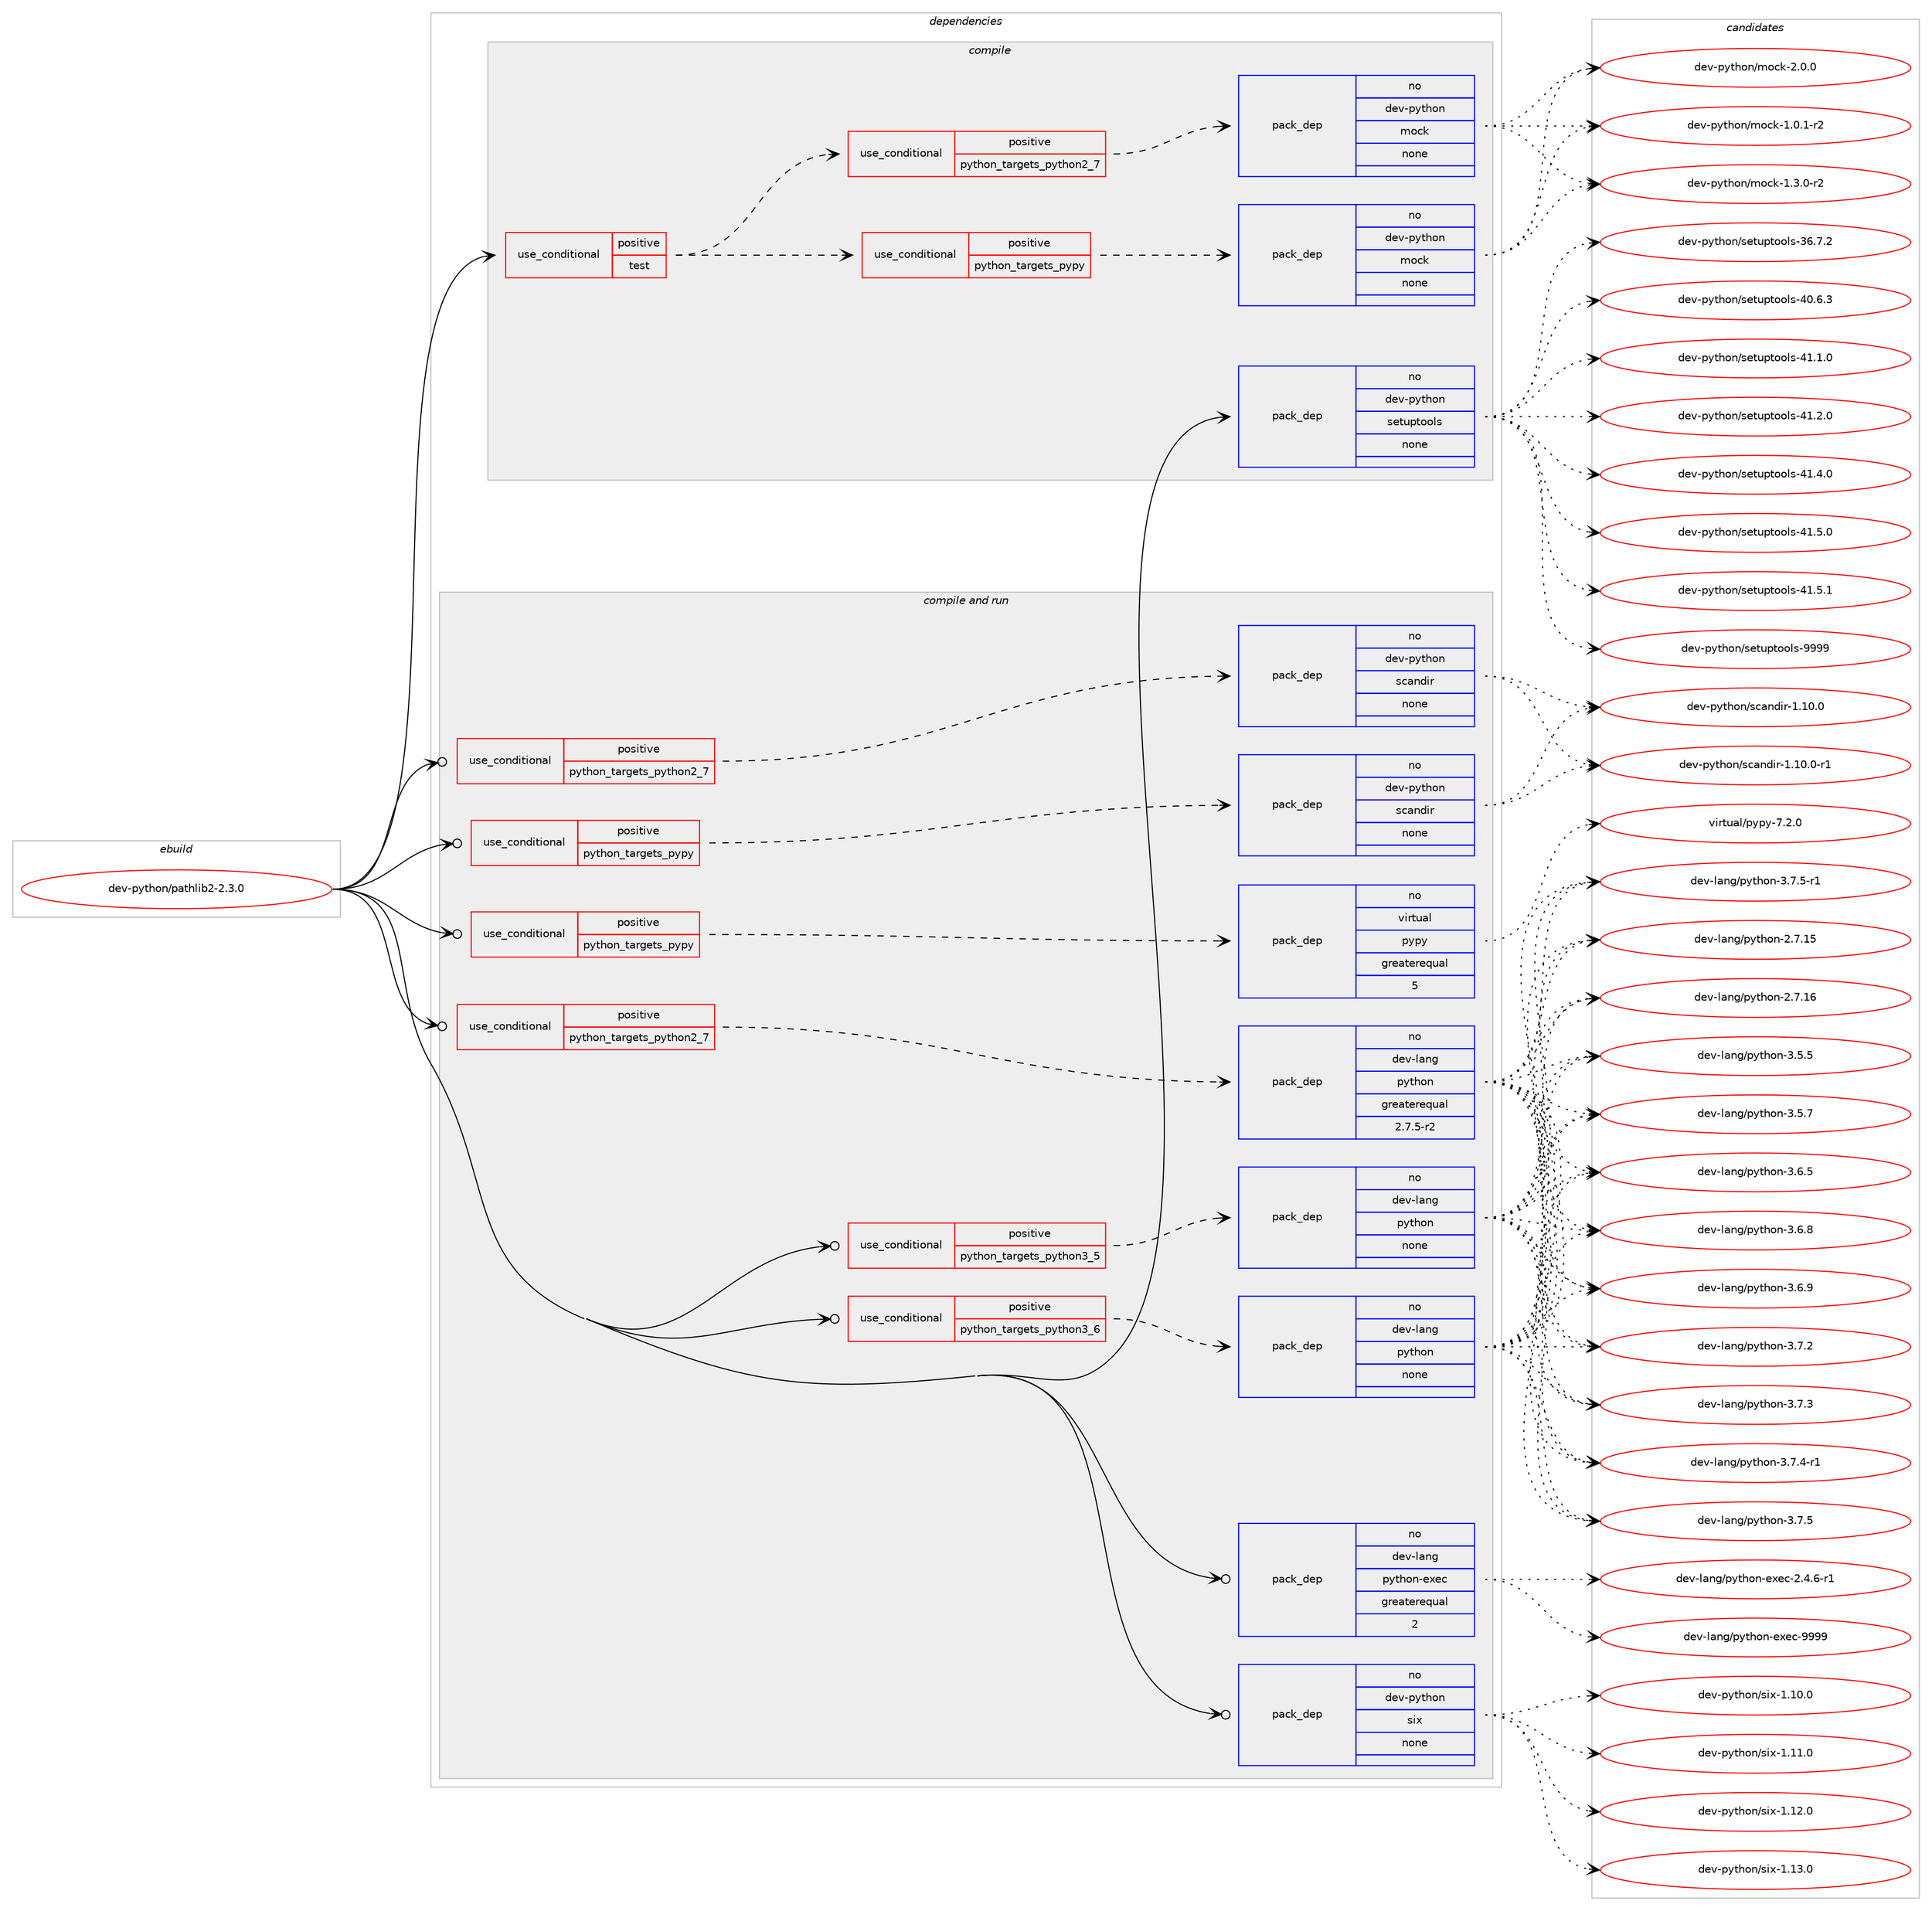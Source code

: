 digraph prolog {

# *************
# Graph options
# *************

newrank=true;
concentrate=true;
compound=true;
graph [rankdir=LR,fontname=Helvetica,fontsize=10,ranksep=1.5];#, ranksep=2.5, nodesep=0.2];
edge  [arrowhead=vee];
node  [fontname=Helvetica,fontsize=10];

# **********
# The ebuild
# **********

subgraph cluster_leftcol {
color=gray;
rank=same;
label=<<i>ebuild</i>>;
id [label="dev-python/pathlib2-2.3.0", color=red, width=4, href="../dev-python/pathlib2-2.3.0.svg"];
}

# ****************
# The dependencies
# ****************

subgraph cluster_midcol {
color=gray;
label=<<i>dependencies</i>>;
subgraph cluster_compile {
fillcolor="#eeeeee";
style=filled;
label=<<i>compile</i>>;
subgraph cond144198 {
dependency621032 [label=<<TABLE BORDER="0" CELLBORDER="1" CELLSPACING="0" CELLPADDING="4"><TR><TD ROWSPAN="3" CELLPADDING="10">use_conditional</TD></TR><TR><TD>positive</TD></TR><TR><TD>test</TD></TR></TABLE>>, shape=none, color=red];
subgraph cond144199 {
dependency621033 [label=<<TABLE BORDER="0" CELLBORDER="1" CELLSPACING="0" CELLPADDING="4"><TR><TD ROWSPAN="3" CELLPADDING="10">use_conditional</TD></TR><TR><TD>positive</TD></TR><TR><TD>python_targets_pypy</TD></TR></TABLE>>, shape=none, color=red];
subgraph pack464994 {
dependency621034 [label=<<TABLE BORDER="0" CELLBORDER="1" CELLSPACING="0" CELLPADDING="4" WIDTH="220"><TR><TD ROWSPAN="6" CELLPADDING="30">pack_dep</TD></TR><TR><TD WIDTH="110">no</TD></TR><TR><TD>dev-python</TD></TR><TR><TD>mock</TD></TR><TR><TD>none</TD></TR><TR><TD></TD></TR></TABLE>>, shape=none, color=blue];
}
dependency621033:e -> dependency621034:w [weight=20,style="dashed",arrowhead="vee"];
}
dependency621032:e -> dependency621033:w [weight=20,style="dashed",arrowhead="vee"];
subgraph cond144200 {
dependency621035 [label=<<TABLE BORDER="0" CELLBORDER="1" CELLSPACING="0" CELLPADDING="4"><TR><TD ROWSPAN="3" CELLPADDING="10">use_conditional</TD></TR><TR><TD>positive</TD></TR><TR><TD>python_targets_python2_7</TD></TR></TABLE>>, shape=none, color=red];
subgraph pack464995 {
dependency621036 [label=<<TABLE BORDER="0" CELLBORDER="1" CELLSPACING="0" CELLPADDING="4" WIDTH="220"><TR><TD ROWSPAN="6" CELLPADDING="30">pack_dep</TD></TR><TR><TD WIDTH="110">no</TD></TR><TR><TD>dev-python</TD></TR><TR><TD>mock</TD></TR><TR><TD>none</TD></TR><TR><TD></TD></TR></TABLE>>, shape=none, color=blue];
}
dependency621035:e -> dependency621036:w [weight=20,style="dashed",arrowhead="vee"];
}
dependency621032:e -> dependency621035:w [weight=20,style="dashed",arrowhead="vee"];
}
id:e -> dependency621032:w [weight=20,style="solid",arrowhead="vee"];
subgraph pack464996 {
dependency621037 [label=<<TABLE BORDER="0" CELLBORDER="1" CELLSPACING="0" CELLPADDING="4" WIDTH="220"><TR><TD ROWSPAN="6" CELLPADDING="30">pack_dep</TD></TR><TR><TD WIDTH="110">no</TD></TR><TR><TD>dev-python</TD></TR><TR><TD>setuptools</TD></TR><TR><TD>none</TD></TR><TR><TD></TD></TR></TABLE>>, shape=none, color=blue];
}
id:e -> dependency621037:w [weight=20,style="solid",arrowhead="vee"];
}
subgraph cluster_compileandrun {
fillcolor="#eeeeee";
style=filled;
label=<<i>compile and run</i>>;
subgraph cond144201 {
dependency621038 [label=<<TABLE BORDER="0" CELLBORDER="1" CELLSPACING="0" CELLPADDING="4"><TR><TD ROWSPAN="3" CELLPADDING="10">use_conditional</TD></TR><TR><TD>positive</TD></TR><TR><TD>python_targets_pypy</TD></TR></TABLE>>, shape=none, color=red];
subgraph pack464997 {
dependency621039 [label=<<TABLE BORDER="0" CELLBORDER="1" CELLSPACING="0" CELLPADDING="4" WIDTH="220"><TR><TD ROWSPAN="6" CELLPADDING="30">pack_dep</TD></TR><TR><TD WIDTH="110">no</TD></TR><TR><TD>dev-python</TD></TR><TR><TD>scandir</TD></TR><TR><TD>none</TD></TR><TR><TD></TD></TR></TABLE>>, shape=none, color=blue];
}
dependency621038:e -> dependency621039:w [weight=20,style="dashed",arrowhead="vee"];
}
id:e -> dependency621038:w [weight=20,style="solid",arrowhead="odotvee"];
subgraph cond144202 {
dependency621040 [label=<<TABLE BORDER="0" CELLBORDER="1" CELLSPACING="0" CELLPADDING="4"><TR><TD ROWSPAN="3" CELLPADDING="10">use_conditional</TD></TR><TR><TD>positive</TD></TR><TR><TD>python_targets_pypy</TD></TR></TABLE>>, shape=none, color=red];
subgraph pack464998 {
dependency621041 [label=<<TABLE BORDER="0" CELLBORDER="1" CELLSPACING="0" CELLPADDING="4" WIDTH="220"><TR><TD ROWSPAN="6" CELLPADDING="30">pack_dep</TD></TR><TR><TD WIDTH="110">no</TD></TR><TR><TD>virtual</TD></TR><TR><TD>pypy</TD></TR><TR><TD>greaterequal</TD></TR><TR><TD>5</TD></TR></TABLE>>, shape=none, color=blue];
}
dependency621040:e -> dependency621041:w [weight=20,style="dashed",arrowhead="vee"];
}
id:e -> dependency621040:w [weight=20,style="solid",arrowhead="odotvee"];
subgraph cond144203 {
dependency621042 [label=<<TABLE BORDER="0" CELLBORDER="1" CELLSPACING="0" CELLPADDING="4"><TR><TD ROWSPAN="3" CELLPADDING="10">use_conditional</TD></TR><TR><TD>positive</TD></TR><TR><TD>python_targets_python2_7</TD></TR></TABLE>>, shape=none, color=red];
subgraph pack464999 {
dependency621043 [label=<<TABLE BORDER="0" CELLBORDER="1" CELLSPACING="0" CELLPADDING="4" WIDTH="220"><TR><TD ROWSPAN="6" CELLPADDING="30">pack_dep</TD></TR><TR><TD WIDTH="110">no</TD></TR><TR><TD>dev-lang</TD></TR><TR><TD>python</TD></TR><TR><TD>greaterequal</TD></TR><TR><TD>2.7.5-r2</TD></TR></TABLE>>, shape=none, color=blue];
}
dependency621042:e -> dependency621043:w [weight=20,style="dashed",arrowhead="vee"];
}
id:e -> dependency621042:w [weight=20,style="solid",arrowhead="odotvee"];
subgraph cond144204 {
dependency621044 [label=<<TABLE BORDER="0" CELLBORDER="1" CELLSPACING="0" CELLPADDING="4"><TR><TD ROWSPAN="3" CELLPADDING="10">use_conditional</TD></TR><TR><TD>positive</TD></TR><TR><TD>python_targets_python2_7</TD></TR></TABLE>>, shape=none, color=red];
subgraph pack465000 {
dependency621045 [label=<<TABLE BORDER="0" CELLBORDER="1" CELLSPACING="0" CELLPADDING="4" WIDTH="220"><TR><TD ROWSPAN="6" CELLPADDING="30">pack_dep</TD></TR><TR><TD WIDTH="110">no</TD></TR><TR><TD>dev-python</TD></TR><TR><TD>scandir</TD></TR><TR><TD>none</TD></TR><TR><TD></TD></TR></TABLE>>, shape=none, color=blue];
}
dependency621044:e -> dependency621045:w [weight=20,style="dashed",arrowhead="vee"];
}
id:e -> dependency621044:w [weight=20,style="solid",arrowhead="odotvee"];
subgraph cond144205 {
dependency621046 [label=<<TABLE BORDER="0" CELLBORDER="1" CELLSPACING="0" CELLPADDING="4"><TR><TD ROWSPAN="3" CELLPADDING="10">use_conditional</TD></TR><TR><TD>positive</TD></TR><TR><TD>python_targets_python3_5</TD></TR></TABLE>>, shape=none, color=red];
subgraph pack465001 {
dependency621047 [label=<<TABLE BORDER="0" CELLBORDER="1" CELLSPACING="0" CELLPADDING="4" WIDTH="220"><TR><TD ROWSPAN="6" CELLPADDING="30">pack_dep</TD></TR><TR><TD WIDTH="110">no</TD></TR><TR><TD>dev-lang</TD></TR><TR><TD>python</TD></TR><TR><TD>none</TD></TR><TR><TD></TD></TR></TABLE>>, shape=none, color=blue];
}
dependency621046:e -> dependency621047:w [weight=20,style="dashed",arrowhead="vee"];
}
id:e -> dependency621046:w [weight=20,style="solid",arrowhead="odotvee"];
subgraph cond144206 {
dependency621048 [label=<<TABLE BORDER="0" CELLBORDER="1" CELLSPACING="0" CELLPADDING="4"><TR><TD ROWSPAN="3" CELLPADDING="10">use_conditional</TD></TR><TR><TD>positive</TD></TR><TR><TD>python_targets_python3_6</TD></TR></TABLE>>, shape=none, color=red];
subgraph pack465002 {
dependency621049 [label=<<TABLE BORDER="0" CELLBORDER="1" CELLSPACING="0" CELLPADDING="4" WIDTH="220"><TR><TD ROWSPAN="6" CELLPADDING="30">pack_dep</TD></TR><TR><TD WIDTH="110">no</TD></TR><TR><TD>dev-lang</TD></TR><TR><TD>python</TD></TR><TR><TD>none</TD></TR><TR><TD></TD></TR></TABLE>>, shape=none, color=blue];
}
dependency621048:e -> dependency621049:w [weight=20,style="dashed",arrowhead="vee"];
}
id:e -> dependency621048:w [weight=20,style="solid",arrowhead="odotvee"];
subgraph pack465003 {
dependency621050 [label=<<TABLE BORDER="0" CELLBORDER="1" CELLSPACING="0" CELLPADDING="4" WIDTH="220"><TR><TD ROWSPAN="6" CELLPADDING="30">pack_dep</TD></TR><TR><TD WIDTH="110">no</TD></TR><TR><TD>dev-lang</TD></TR><TR><TD>python-exec</TD></TR><TR><TD>greaterequal</TD></TR><TR><TD>2</TD></TR></TABLE>>, shape=none, color=blue];
}
id:e -> dependency621050:w [weight=20,style="solid",arrowhead="odotvee"];
subgraph pack465004 {
dependency621051 [label=<<TABLE BORDER="0" CELLBORDER="1" CELLSPACING="0" CELLPADDING="4" WIDTH="220"><TR><TD ROWSPAN="6" CELLPADDING="30">pack_dep</TD></TR><TR><TD WIDTH="110">no</TD></TR><TR><TD>dev-python</TD></TR><TR><TD>six</TD></TR><TR><TD>none</TD></TR><TR><TD></TD></TR></TABLE>>, shape=none, color=blue];
}
id:e -> dependency621051:w [weight=20,style="solid",arrowhead="odotvee"];
}
subgraph cluster_run {
fillcolor="#eeeeee";
style=filled;
label=<<i>run</i>>;
}
}

# **************
# The candidates
# **************

subgraph cluster_choices {
rank=same;
color=gray;
label=<<i>candidates</i>>;

subgraph choice464994 {
color=black;
nodesep=1;
choice1001011184511212111610411111047109111991074549464846494511450 [label="dev-python/mock-1.0.1-r2", color=red, width=4,href="../dev-python/mock-1.0.1-r2.svg"];
choice1001011184511212111610411111047109111991074549465146484511450 [label="dev-python/mock-1.3.0-r2", color=red, width=4,href="../dev-python/mock-1.3.0-r2.svg"];
choice100101118451121211161041111104710911199107455046484648 [label="dev-python/mock-2.0.0", color=red, width=4,href="../dev-python/mock-2.0.0.svg"];
dependency621034:e -> choice1001011184511212111610411111047109111991074549464846494511450:w [style=dotted,weight="100"];
dependency621034:e -> choice1001011184511212111610411111047109111991074549465146484511450:w [style=dotted,weight="100"];
dependency621034:e -> choice100101118451121211161041111104710911199107455046484648:w [style=dotted,weight="100"];
}
subgraph choice464995 {
color=black;
nodesep=1;
choice1001011184511212111610411111047109111991074549464846494511450 [label="dev-python/mock-1.0.1-r2", color=red, width=4,href="../dev-python/mock-1.0.1-r2.svg"];
choice1001011184511212111610411111047109111991074549465146484511450 [label="dev-python/mock-1.3.0-r2", color=red, width=4,href="../dev-python/mock-1.3.0-r2.svg"];
choice100101118451121211161041111104710911199107455046484648 [label="dev-python/mock-2.0.0", color=red, width=4,href="../dev-python/mock-2.0.0.svg"];
dependency621036:e -> choice1001011184511212111610411111047109111991074549464846494511450:w [style=dotted,weight="100"];
dependency621036:e -> choice1001011184511212111610411111047109111991074549465146484511450:w [style=dotted,weight="100"];
dependency621036:e -> choice100101118451121211161041111104710911199107455046484648:w [style=dotted,weight="100"];
}
subgraph choice464996 {
color=black;
nodesep=1;
choice100101118451121211161041111104711510111611711211611111110811545515446554650 [label="dev-python/setuptools-36.7.2", color=red, width=4,href="../dev-python/setuptools-36.7.2.svg"];
choice100101118451121211161041111104711510111611711211611111110811545524846544651 [label="dev-python/setuptools-40.6.3", color=red, width=4,href="../dev-python/setuptools-40.6.3.svg"];
choice100101118451121211161041111104711510111611711211611111110811545524946494648 [label="dev-python/setuptools-41.1.0", color=red, width=4,href="../dev-python/setuptools-41.1.0.svg"];
choice100101118451121211161041111104711510111611711211611111110811545524946504648 [label="dev-python/setuptools-41.2.0", color=red, width=4,href="../dev-python/setuptools-41.2.0.svg"];
choice100101118451121211161041111104711510111611711211611111110811545524946524648 [label="dev-python/setuptools-41.4.0", color=red, width=4,href="../dev-python/setuptools-41.4.0.svg"];
choice100101118451121211161041111104711510111611711211611111110811545524946534648 [label="dev-python/setuptools-41.5.0", color=red, width=4,href="../dev-python/setuptools-41.5.0.svg"];
choice100101118451121211161041111104711510111611711211611111110811545524946534649 [label="dev-python/setuptools-41.5.1", color=red, width=4,href="../dev-python/setuptools-41.5.1.svg"];
choice10010111845112121116104111110471151011161171121161111111081154557575757 [label="dev-python/setuptools-9999", color=red, width=4,href="../dev-python/setuptools-9999.svg"];
dependency621037:e -> choice100101118451121211161041111104711510111611711211611111110811545515446554650:w [style=dotted,weight="100"];
dependency621037:e -> choice100101118451121211161041111104711510111611711211611111110811545524846544651:w [style=dotted,weight="100"];
dependency621037:e -> choice100101118451121211161041111104711510111611711211611111110811545524946494648:w [style=dotted,weight="100"];
dependency621037:e -> choice100101118451121211161041111104711510111611711211611111110811545524946504648:w [style=dotted,weight="100"];
dependency621037:e -> choice100101118451121211161041111104711510111611711211611111110811545524946524648:w [style=dotted,weight="100"];
dependency621037:e -> choice100101118451121211161041111104711510111611711211611111110811545524946534648:w [style=dotted,weight="100"];
dependency621037:e -> choice100101118451121211161041111104711510111611711211611111110811545524946534649:w [style=dotted,weight="100"];
dependency621037:e -> choice10010111845112121116104111110471151011161171121161111111081154557575757:w [style=dotted,weight="100"];
}
subgraph choice464997 {
color=black;
nodesep=1;
choice1001011184511212111610411111047115999711010010511445494649484648 [label="dev-python/scandir-1.10.0", color=red, width=4,href="../dev-python/scandir-1.10.0.svg"];
choice10010111845112121116104111110471159997110100105114454946494846484511449 [label="dev-python/scandir-1.10.0-r1", color=red, width=4,href="../dev-python/scandir-1.10.0-r1.svg"];
dependency621039:e -> choice1001011184511212111610411111047115999711010010511445494649484648:w [style=dotted,weight="100"];
dependency621039:e -> choice10010111845112121116104111110471159997110100105114454946494846484511449:w [style=dotted,weight="100"];
}
subgraph choice464998 {
color=black;
nodesep=1;
choice1181051141161179710847112121112121455546504648 [label="virtual/pypy-7.2.0", color=red, width=4,href="../virtual/pypy-7.2.0.svg"];
dependency621041:e -> choice1181051141161179710847112121112121455546504648:w [style=dotted,weight="100"];
}
subgraph choice464999 {
color=black;
nodesep=1;
choice10010111845108971101034711212111610411111045504655464953 [label="dev-lang/python-2.7.15", color=red, width=4,href="../dev-lang/python-2.7.15.svg"];
choice10010111845108971101034711212111610411111045504655464954 [label="dev-lang/python-2.7.16", color=red, width=4,href="../dev-lang/python-2.7.16.svg"];
choice100101118451089711010347112121116104111110455146534653 [label="dev-lang/python-3.5.5", color=red, width=4,href="../dev-lang/python-3.5.5.svg"];
choice100101118451089711010347112121116104111110455146534655 [label="dev-lang/python-3.5.7", color=red, width=4,href="../dev-lang/python-3.5.7.svg"];
choice100101118451089711010347112121116104111110455146544653 [label="dev-lang/python-3.6.5", color=red, width=4,href="../dev-lang/python-3.6.5.svg"];
choice100101118451089711010347112121116104111110455146544656 [label="dev-lang/python-3.6.8", color=red, width=4,href="../dev-lang/python-3.6.8.svg"];
choice100101118451089711010347112121116104111110455146544657 [label="dev-lang/python-3.6.9", color=red, width=4,href="../dev-lang/python-3.6.9.svg"];
choice100101118451089711010347112121116104111110455146554650 [label="dev-lang/python-3.7.2", color=red, width=4,href="../dev-lang/python-3.7.2.svg"];
choice100101118451089711010347112121116104111110455146554651 [label="dev-lang/python-3.7.3", color=red, width=4,href="../dev-lang/python-3.7.3.svg"];
choice1001011184510897110103471121211161041111104551465546524511449 [label="dev-lang/python-3.7.4-r1", color=red, width=4,href="../dev-lang/python-3.7.4-r1.svg"];
choice100101118451089711010347112121116104111110455146554653 [label="dev-lang/python-3.7.5", color=red, width=4,href="../dev-lang/python-3.7.5.svg"];
choice1001011184510897110103471121211161041111104551465546534511449 [label="dev-lang/python-3.7.5-r1", color=red, width=4,href="../dev-lang/python-3.7.5-r1.svg"];
dependency621043:e -> choice10010111845108971101034711212111610411111045504655464953:w [style=dotted,weight="100"];
dependency621043:e -> choice10010111845108971101034711212111610411111045504655464954:w [style=dotted,weight="100"];
dependency621043:e -> choice100101118451089711010347112121116104111110455146534653:w [style=dotted,weight="100"];
dependency621043:e -> choice100101118451089711010347112121116104111110455146534655:w [style=dotted,weight="100"];
dependency621043:e -> choice100101118451089711010347112121116104111110455146544653:w [style=dotted,weight="100"];
dependency621043:e -> choice100101118451089711010347112121116104111110455146544656:w [style=dotted,weight="100"];
dependency621043:e -> choice100101118451089711010347112121116104111110455146544657:w [style=dotted,weight="100"];
dependency621043:e -> choice100101118451089711010347112121116104111110455146554650:w [style=dotted,weight="100"];
dependency621043:e -> choice100101118451089711010347112121116104111110455146554651:w [style=dotted,weight="100"];
dependency621043:e -> choice1001011184510897110103471121211161041111104551465546524511449:w [style=dotted,weight="100"];
dependency621043:e -> choice100101118451089711010347112121116104111110455146554653:w [style=dotted,weight="100"];
dependency621043:e -> choice1001011184510897110103471121211161041111104551465546534511449:w [style=dotted,weight="100"];
}
subgraph choice465000 {
color=black;
nodesep=1;
choice1001011184511212111610411111047115999711010010511445494649484648 [label="dev-python/scandir-1.10.0", color=red, width=4,href="../dev-python/scandir-1.10.0.svg"];
choice10010111845112121116104111110471159997110100105114454946494846484511449 [label="dev-python/scandir-1.10.0-r1", color=red, width=4,href="../dev-python/scandir-1.10.0-r1.svg"];
dependency621045:e -> choice1001011184511212111610411111047115999711010010511445494649484648:w [style=dotted,weight="100"];
dependency621045:e -> choice10010111845112121116104111110471159997110100105114454946494846484511449:w [style=dotted,weight="100"];
}
subgraph choice465001 {
color=black;
nodesep=1;
choice10010111845108971101034711212111610411111045504655464953 [label="dev-lang/python-2.7.15", color=red, width=4,href="../dev-lang/python-2.7.15.svg"];
choice10010111845108971101034711212111610411111045504655464954 [label="dev-lang/python-2.7.16", color=red, width=4,href="../dev-lang/python-2.7.16.svg"];
choice100101118451089711010347112121116104111110455146534653 [label="dev-lang/python-3.5.5", color=red, width=4,href="../dev-lang/python-3.5.5.svg"];
choice100101118451089711010347112121116104111110455146534655 [label="dev-lang/python-3.5.7", color=red, width=4,href="../dev-lang/python-3.5.7.svg"];
choice100101118451089711010347112121116104111110455146544653 [label="dev-lang/python-3.6.5", color=red, width=4,href="../dev-lang/python-3.6.5.svg"];
choice100101118451089711010347112121116104111110455146544656 [label="dev-lang/python-3.6.8", color=red, width=4,href="../dev-lang/python-3.6.8.svg"];
choice100101118451089711010347112121116104111110455146544657 [label="dev-lang/python-3.6.9", color=red, width=4,href="../dev-lang/python-3.6.9.svg"];
choice100101118451089711010347112121116104111110455146554650 [label="dev-lang/python-3.7.2", color=red, width=4,href="../dev-lang/python-3.7.2.svg"];
choice100101118451089711010347112121116104111110455146554651 [label="dev-lang/python-3.7.3", color=red, width=4,href="../dev-lang/python-3.7.3.svg"];
choice1001011184510897110103471121211161041111104551465546524511449 [label="dev-lang/python-3.7.4-r1", color=red, width=4,href="../dev-lang/python-3.7.4-r1.svg"];
choice100101118451089711010347112121116104111110455146554653 [label="dev-lang/python-3.7.5", color=red, width=4,href="../dev-lang/python-3.7.5.svg"];
choice1001011184510897110103471121211161041111104551465546534511449 [label="dev-lang/python-3.7.5-r1", color=red, width=4,href="../dev-lang/python-3.7.5-r1.svg"];
dependency621047:e -> choice10010111845108971101034711212111610411111045504655464953:w [style=dotted,weight="100"];
dependency621047:e -> choice10010111845108971101034711212111610411111045504655464954:w [style=dotted,weight="100"];
dependency621047:e -> choice100101118451089711010347112121116104111110455146534653:w [style=dotted,weight="100"];
dependency621047:e -> choice100101118451089711010347112121116104111110455146534655:w [style=dotted,weight="100"];
dependency621047:e -> choice100101118451089711010347112121116104111110455146544653:w [style=dotted,weight="100"];
dependency621047:e -> choice100101118451089711010347112121116104111110455146544656:w [style=dotted,weight="100"];
dependency621047:e -> choice100101118451089711010347112121116104111110455146544657:w [style=dotted,weight="100"];
dependency621047:e -> choice100101118451089711010347112121116104111110455146554650:w [style=dotted,weight="100"];
dependency621047:e -> choice100101118451089711010347112121116104111110455146554651:w [style=dotted,weight="100"];
dependency621047:e -> choice1001011184510897110103471121211161041111104551465546524511449:w [style=dotted,weight="100"];
dependency621047:e -> choice100101118451089711010347112121116104111110455146554653:w [style=dotted,weight="100"];
dependency621047:e -> choice1001011184510897110103471121211161041111104551465546534511449:w [style=dotted,weight="100"];
}
subgraph choice465002 {
color=black;
nodesep=1;
choice10010111845108971101034711212111610411111045504655464953 [label="dev-lang/python-2.7.15", color=red, width=4,href="../dev-lang/python-2.7.15.svg"];
choice10010111845108971101034711212111610411111045504655464954 [label="dev-lang/python-2.7.16", color=red, width=4,href="../dev-lang/python-2.7.16.svg"];
choice100101118451089711010347112121116104111110455146534653 [label="dev-lang/python-3.5.5", color=red, width=4,href="../dev-lang/python-3.5.5.svg"];
choice100101118451089711010347112121116104111110455146534655 [label="dev-lang/python-3.5.7", color=red, width=4,href="../dev-lang/python-3.5.7.svg"];
choice100101118451089711010347112121116104111110455146544653 [label="dev-lang/python-3.6.5", color=red, width=4,href="../dev-lang/python-3.6.5.svg"];
choice100101118451089711010347112121116104111110455146544656 [label="dev-lang/python-3.6.8", color=red, width=4,href="../dev-lang/python-3.6.8.svg"];
choice100101118451089711010347112121116104111110455146544657 [label="dev-lang/python-3.6.9", color=red, width=4,href="../dev-lang/python-3.6.9.svg"];
choice100101118451089711010347112121116104111110455146554650 [label="dev-lang/python-3.7.2", color=red, width=4,href="../dev-lang/python-3.7.2.svg"];
choice100101118451089711010347112121116104111110455146554651 [label="dev-lang/python-3.7.3", color=red, width=4,href="../dev-lang/python-3.7.3.svg"];
choice1001011184510897110103471121211161041111104551465546524511449 [label="dev-lang/python-3.7.4-r1", color=red, width=4,href="../dev-lang/python-3.7.4-r1.svg"];
choice100101118451089711010347112121116104111110455146554653 [label="dev-lang/python-3.7.5", color=red, width=4,href="../dev-lang/python-3.7.5.svg"];
choice1001011184510897110103471121211161041111104551465546534511449 [label="dev-lang/python-3.7.5-r1", color=red, width=4,href="../dev-lang/python-3.7.5-r1.svg"];
dependency621049:e -> choice10010111845108971101034711212111610411111045504655464953:w [style=dotted,weight="100"];
dependency621049:e -> choice10010111845108971101034711212111610411111045504655464954:w [style=dotted,weight="100"];
dependency621049:e -> choice100101118451089711010347112121116104111110455146534653:w [style=dotted,weight="100"];
dependency621049:e -> choice100101118451089711010347112121116104111110455146534655:w [style=dotted,weight="100"];
dependency621049:e -> choice100101118451089711010347112121116104111110455146544653:w [style=dotted,weight="100"];
dependency621049:e -> choice100101118451089711010347112121116104111110455146544656:w [style=dotted,weight="100"];
dependency621049:e -> choice100101118451089711010347112121116104111110455146544657:w [style=dotted,weight="100"];
dependency621049:e -> choice100101118451089711010347112121116104111110455146554650:w [style=dotted,weight="100"];
dependency621049:e -> choice100101118451089711010347112121116104111110455146554651:w [style=dotted,weight="100"];
dependency621049:e -> choice1001011184510897110103471121211161041111104551465546524511449:w [style=dotted,weight="100"];
dependency621049:e -> choice100101118451089711010347112121116104111110455146554653:w [style=dotted,weight="100"];
dependency621049:e -> choice1001011184510897110103471121211161041111104551465546534511449:w [style=dotted,weight="100"];
}
subgraph choice465003 {
color=black;
nodesep=1;
choice10010111845108971101034711212111610411111045101120101994550465246544511449 [label="dev-lang/python-exec-2.4.6-r1", color=red, width=4,href="../dev-lang/python-exec-2.4.6-r1.svg"];
choice10010111845108971101034711212111610411111045101120101994557575757 [label="dev-lang/python-exec-9999", color=red, width=4,href="../dev-lang/python-exec-9999.svg"];
dependency621050:e -> choice10010111845108971101034711212111610411111045101120101994550465246544511449:w [style=dotted,weight="100"];
dependency621050:e -> choice10010111845108971101034711212111610411111045101120101994557575757:w [style=dotted,weight="100"];
}
subgraph choice465004 {
color=black;
nodesep=1;
choice100101118451121211161041111104711510512045494649484648 [label="dev-python/six-1.10.0", color=red, width=4,href="../dev-python/six-1.10.0.svg"];
choice100101118451121211161041111104711510512045494649494648 [label="dev-python/six-1.11.0", color=red, width=4,href="../dev-python/six-1.11.0.svg"];
choice100101118451121211161041111104711510512045494649504648 [label="dev-python/six-1.12.0", color=red, width=4,href="../dev-python/six-1.12.0.svg"];
choice100101118451121211161041111104711510512045494649514648 [label="dev-python/six-1.13.0", color=red, width=4,href="../dev-python/six-1.13.0.svg"];
dependency621051:e -> choice100101118451121211161041111104711510512045494649484648:w [style=dotted,weight="100"];
dependency621051:e -> choice100101118451121211161041111104711510512045494649494648:w [style=dotted,weight="100"];
dependency621051:e -> choice100101118451121211161041111104711510512045494649504648:w [style=dotted,weight="100"];
dependency621051:e -> choice100101118451121211161041111104711510512045494649514648:w [style=dotted,weight="100"];
}
}

}
